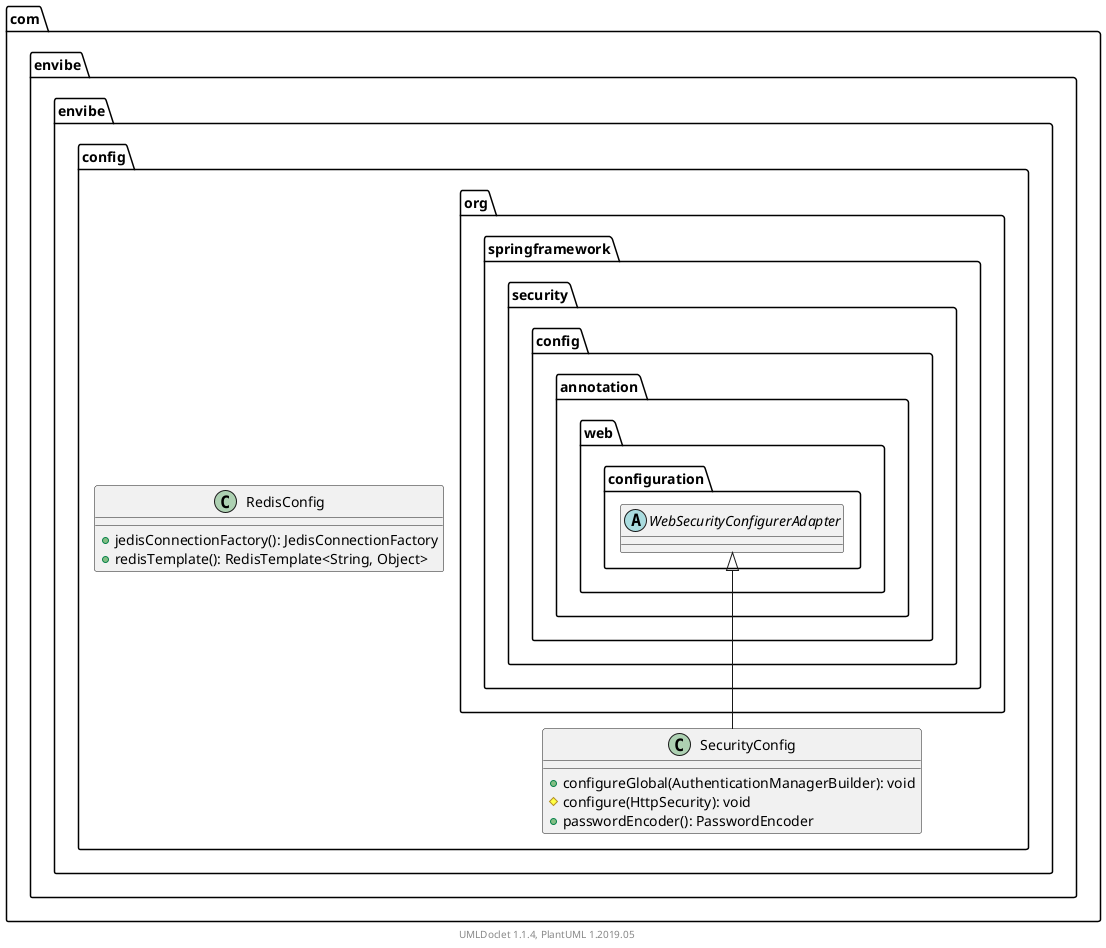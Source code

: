 @startuml

    namespace com.envibe.envibe.config {

        class RedisConfig [[RedisConfig.html]] {
            +jedisConnectionFactory(): JedisConnectionFactory
            +redisTemplate(): RedisTemplate<String, Object>
        }

        class SecurityConfig [[SecurityConfig.html]] {
            +configureGlobal(AuthenticationManagerBuilder): void
            #configure(HttpSecurity): void
            +passwordEncoder(): PasswordEncoder
        }

        abstract class org.springframework.security.config.annotation.web.configuration.WebSecurityConfigurerAdapter
        org.springframework.security.config.annotation.web.configuration.WebSecurityConfigurerAdapter <|-- SecurityConfig

    }


    center footer UMLDoclet 1.1.4, PlantUML 1.2019.05
@enduml

